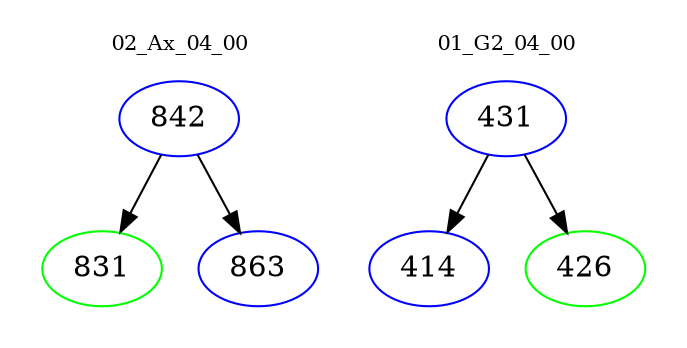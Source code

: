 digraph{
subgraph cluster_0 {
color = white
label = "02_Ax_04_00";
fontsize=10;
T0_842 [label="842", color="blue"]
T0_842 -> T0_831 [color="black"]
T0_831 [label="831", color="green"]
T0_842 -> T0_863 [color="black"]
T0_863 [label="863", color="blue"]
}
subgraph cluster_1 {
color = white
label = "01_G2_04_00";
fontsize=10;
T1_431 [label="431", color="blue"]
T1_431 -> T1_414 [color="black"]
T1_414 [label="414", color="blue"]
T1_431 -> T1_426 [color="black"]
T1_426 [label="426", color="green"]
}
}
